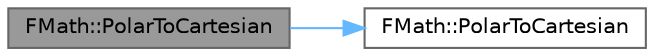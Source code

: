digraph "FMath::PolarToCartesian"
{
 // INTERACTIVE_SVG=YES
 // LATEX_PDF_SIZE
  bgcolor="transparent";
  edge [fontname=Helvetica,fontsize=10,labelfontname=Helvetica,labelfontsize=10];
  node [fontname=Helvetica,fontsize=10,shape=box,height=0.2,width=0.4];
  rankdir="LR";
  Node1 [id="Node000001",label="FMath::PolarToCartesian",height=0.2,width=0.4,color="gray40", fillcolor="grey60", style="filled", fontcolor="black",tooltip="Converts given Polar coordinate pair to Cartesian coordinate system."];
  Node1 -> Node2 [id="edge1_Node000001_Node000002",color="steelblue1",style="solid",tooltip=" "];
  Node2 [id="Node000002",label="FMath::PolarToCartesian",height=0.2,width=0.4,color="grey40", fillcolor="white", style="filled",URL="$dc/d20/structFMath.html#a63c8312f7265c23ecb94a2569c49e421",tooltip="Converts given Polar coordinate pair to Cartesian coordinate system."];
}
